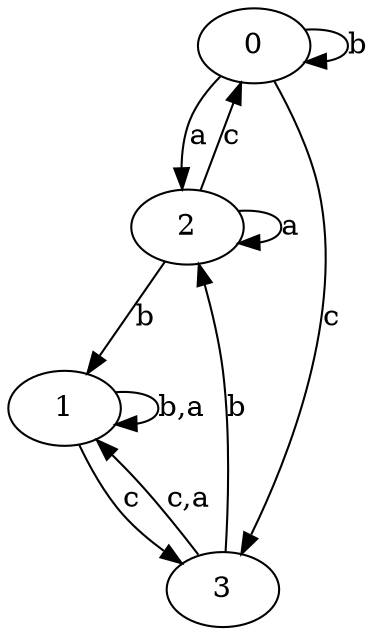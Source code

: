 digraph {
 ranksep=0.5;
 d2tdocpreamble = "\usetikzlibrary{automata}";
 d2tfigpreamble = "\tikzstyle{every state}= [ draw=blue!50,very thick,fill=blue!20]  \tikzstyle{auto}= [fill=white]";
 node [style="state"];
 edge [lblstyle="auto",topath="bend right", len=4  ]
  "0" [label="0",];
  "1" [label="1",style = "state, accepting"];
  "2" [label="2",style = "state, initial"];
  "3" [label="3",];
  "0" -> "0" [label="b",topath="loop above"];
  "0" -> "2" [label="a"];
  "0" -> "3" [label="c"];
  "1" -> "1" [label="b,a",topath="loop above"];
  "1" -> "3" [label="c"];
  "2" -> "0" [label="c"];
  "2" -> "1" [label="b"];
  "2" -> "2" [label="a",topath="loop above"];
  "3" -> "1" [label="c,a"];
  "3" -> "2" [label="b"];
}